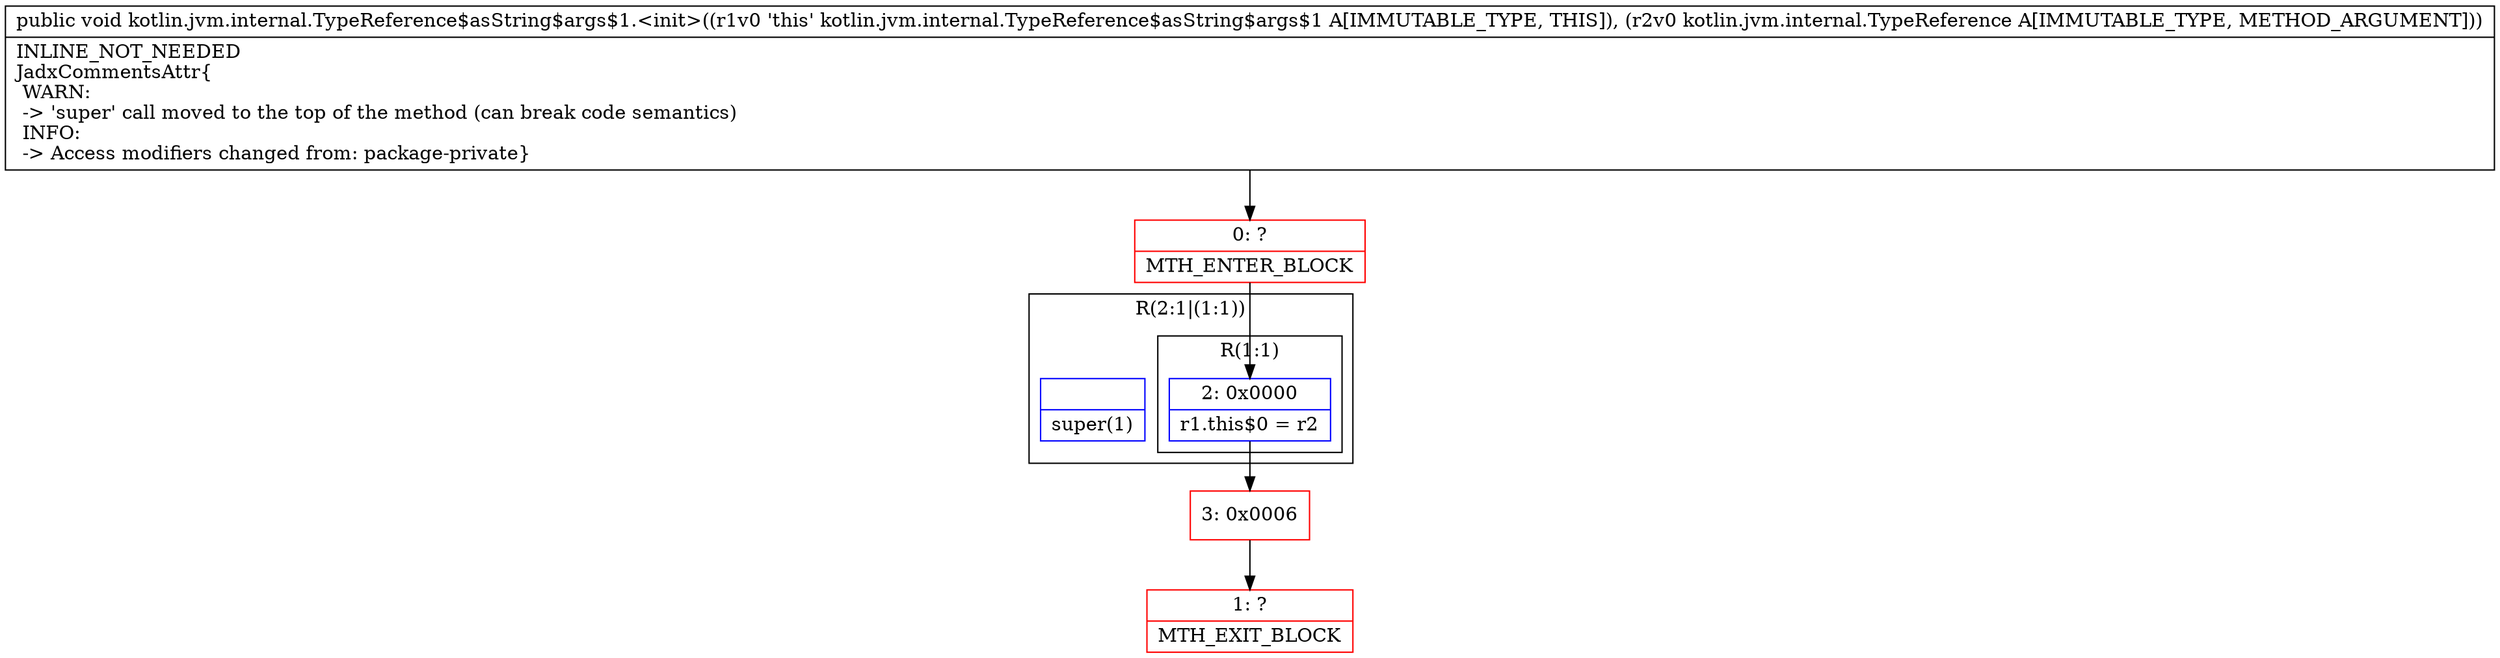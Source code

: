 digraph "CFG forkotlin.jvm.internal.TypeReference$asString$args$1.\<init\>(Lkotlin\/jvm\/internal\/TypeReference;)V" {
subgraph cluster_Region_824150463 {
label = "R(2:1|(1:1))";
node [shape=record,color=blue];
Node_InsnContainer_974696480 [shape=record,label="{|super(1)\l}"];
subgraph cluster_Region_1993885479 {
label = "R(1:1)";
node [shape=record,color=blue];
Node_2 [shape=record,label="{2\:\ 0x0000|r1.this$0 = r2\l}"];
}
}
Node_0 [shape=record,color=red,label="{0\:\ ?|MTH_ENTER_BLOCK\l}"];
Node_3 [shape=record,color=red,label="{3\:\ 0x0006}"];
Node_1 [shape=record,color=red,label="{1\:\ ?|MTH_EXIT_BLOCK\l}"];
MethodNode[shape=record,label="{public void kotlin.jvm.internal.TypeReference$asString$args$1.\<init\>((r1v0 'this' kotlin.jvm.internal.TypeReference$asString$args$1 A[IMMUTABLE_TYPE, THIS]), (r2v0 kotlin.jvm.internal.TypeReference A[IMMUTABLE_TYPE, METHOD_ARGUMENT]))  | INLINE_NOT_NEEDED\lJadxCommentsAttr\{\l WARN: \l \-\> 'super' call moved to the top of the method (can break code semantics)\l INFO: \l \-\> Access modifiers changed from: package\-private\}\l}"];
MethodNode -> Node_0;Node_2 -> Node_3;
Node_0 -> Node_2;
Node_3 -> Node_1;
}

